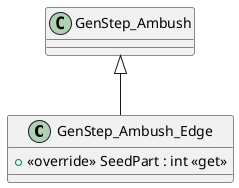 @startuml
class GenStep_Ambush_Edge {
    + <<override>> SeedPart : int <<get>>
}
GenStep_Ambush <|-- GenStep_Ambush_Edge
@enduml
